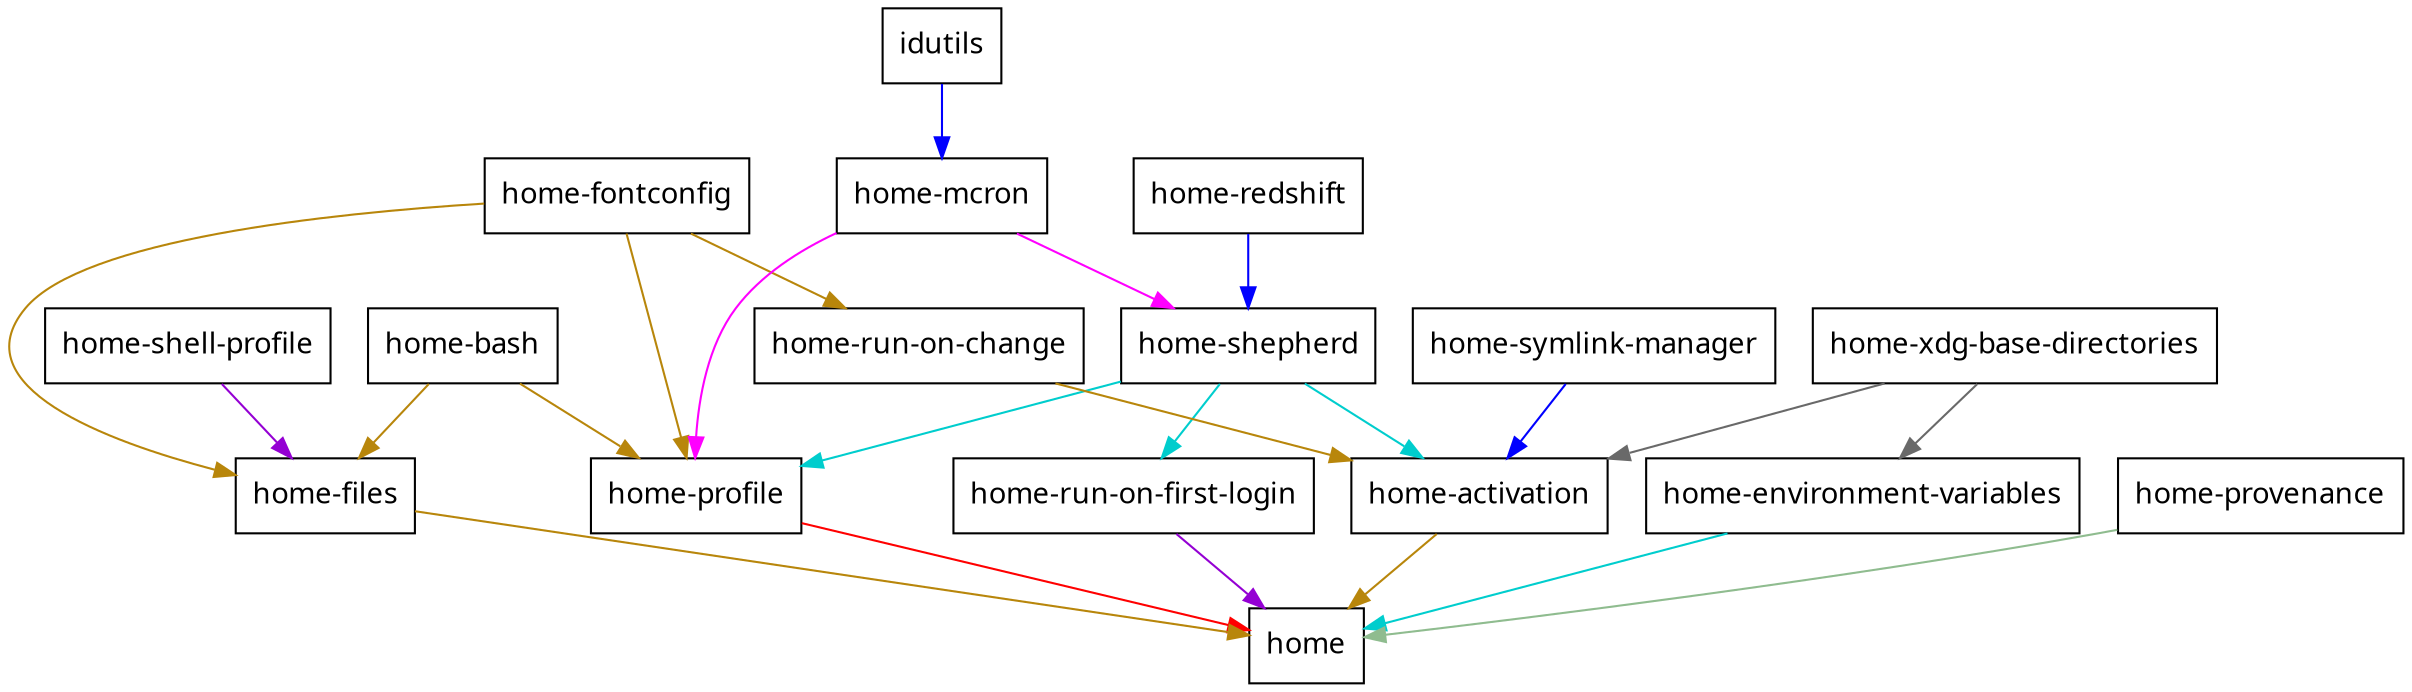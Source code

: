 digraph "Guix service" {
  "140222976182944" [label = "home", shape = box, fontname = sans];
  "140222976182912" -> "140222976182944" [color = red];
  "140222976183104" -> "140222976182944" [color = cyan3];
  "140222976183136" -> "140222976182944" [color = darkgoldenrod];
  "140222976183168" -> "140222976182944" [color = darkviolet];
  "140223216368000" -> "140222976182944" [color = darkseagreen];
  "140222976180704" -> "140222976182944" [color = darkgoldenrod];
  "140222976182912" [label = "home-profile", shape = box, fontname = sans];
  "140222976183040" -> "140222976182912" [color = darkgoldenrod];
  "140222879378240" -> "140222976182912" [color = darkgoldenrod];
  "140222976180640" -> "140222976182912" [color = magenta];
  "140222976180576" -> "140222976182912" [color = cyan3];
  "140222976183040" [label = "home-fontconfig", shape = box, fontname = sans];
  "140222879378240" [label = "home-bash", shape = box, fontname = sans];
  "140222976180640" [label = "home-mcron", shape = box, fontname = sans];
  "140223216369280" -> "140222976180640" [color = blue];
  "140223216369280" [label = "idutils", shape = box, fontname = sans];
  "140222976180576" [label = "home-shepherd", shape = box, fontname = sans];
  "140222879378176" -> "140222976180576" [color = blue];
  "140222976180640" -> "140222976180576" [color = magenta];
  "140222879378176" [label = "home-redshift", shape = box, fontname = sans];
  "140222976183104" [label = "home-environment-variables", shape = box, fontname = sans];
  "140222976183008" -> "140222976183104" [color = dimgrey];
  "140222976183008" [label = "home-xdg-base-directories", shape = box, fontname = sans];
  "140222976183136" [label = "home-activation", shape = box, fontname = sans];
  "140222976183008" -> "140222976183136" [color = dimgrey];
  "140222976183072" -> "140222976183136" [color = blue];
  "140222976180576" -> "140222976183136" [color = cyan3];
  "140222976180512" -> "140222976183136" [color = darkgoldenrod];
  "140222976183072" [label = "home-symlink-manager", shape = box, fontname = sans];
  "140222976180512" [label = "home-run-on-change", shape = box, fontname = sans];
  "140222976183040" -> "140222976180512" [color = darkgoldenrod];
  "140222976183168" [label = "home-run-on-first-login", shape = box, fontname = sans];
  "140222976180576" -> "140222976183168" [color = cyan3];
  "140223216368000" [label = "home-provenance", shape = box, fontname = sans];
  "140222976180704" [label = "home-files", shape = box, fontname = sans];
  "140222976182976" -> "140222976180704" [color = darkviolet];
  "140222976183040" -> "140222976180704" [color = darkgoldenrod];
  "140222879378240" -> "140222976180704" [color = darkgoldenrod];
  "140222976182976" [label = "home-shell-profile", shape = box, fontname = sans];

}
